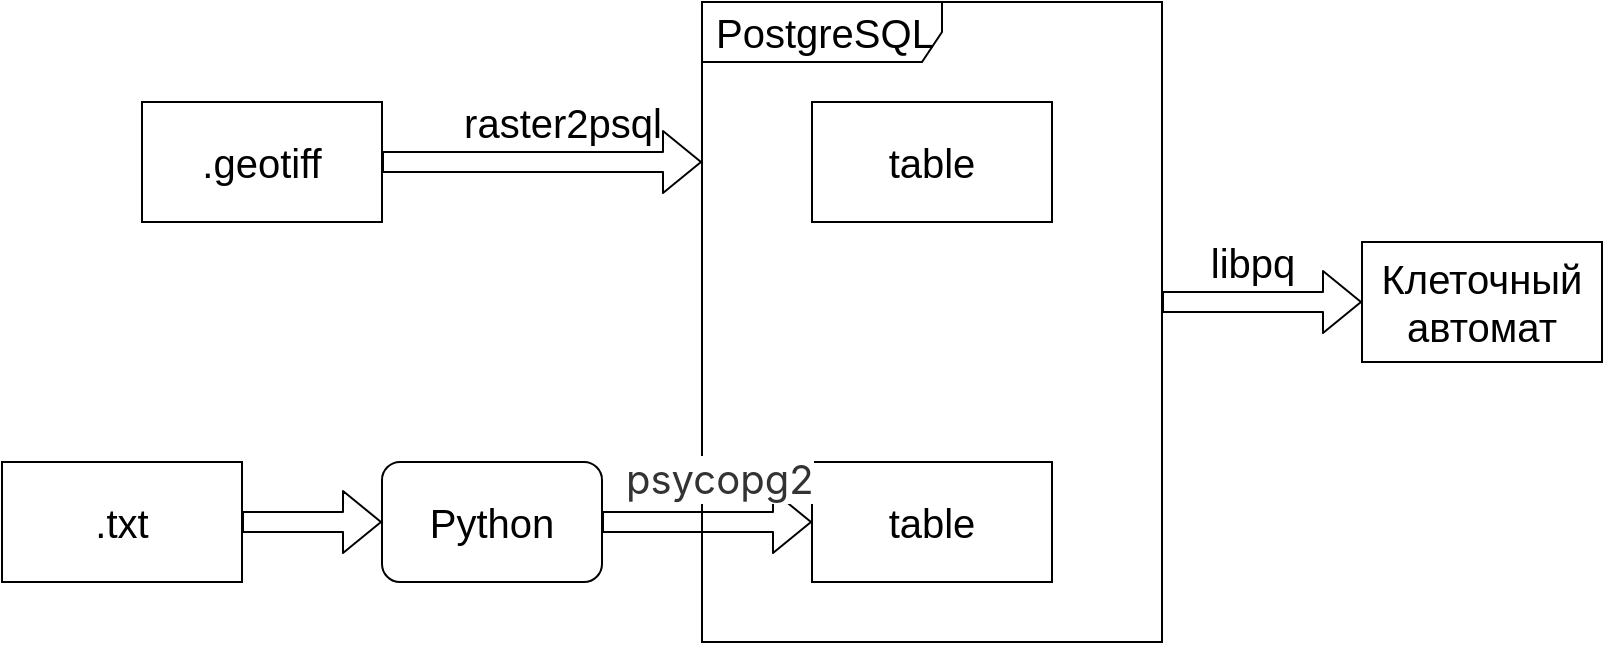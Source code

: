 <mxfile>
    <diagram id="xm5Fj1Iwe6e2KoRoFTwA" name="Page-1">
        <mxGraphModel dx="3102" dy="799" grid="1" gridSize="10" guides="1" tooltips="1" connect="1" arrows="1" fold="1" page="1" pageScale="1" pageWidth="850" pageHeight="1100" math="0" shadow="0">
            <root>
                <mxCell id="0"/>
                <mxCell id="1" parent="0"/>
                <mxCell id="10" value="PostgreSQL" style="shape=umlFrame;whiteSpace=wrap;html=1;width=120;height=30;boundedLbl=1;verticalAlign=middle;align=left;spacingLeft=5;fontSize=20;" parent="1" vertex="1">
                    <mxGeometry x="370" y="250" width="230" height="320" as="geometry"/>
                </mxCell>
                <mxCell id="2" value="&lt;font style=&quot;font-size: 20px;&quot;&gt;.geotiff&lt;/font&gt;" style="rounded=0;whiteSpace=wrap;html=1;" parent="1" vertex="1">
                    <mxGeometry x="90" y="300" width="120" height="60" as="geometry"/>
                </mxCell>
                <mxCell id="3" value="&lt;font style=&quot;font-size: 20px;&quot;&gt;table&lt;/font&gt;" style="rounded=0;whiteSpace=wrap;html=1;" parent="1" vertex="1">
                    <mxGeometry x="425" y="300" width="120" height="60" as="geometry"/>
                </mxCell>
                <mxCell id="4" value="&lt;font style=&quot;font-size: 20px;&quot;&gt;.txt&lt;br&gt;&lt;/font&gt;" style="rounded=0;whiteSpace=wrap;html=1;" parent="1" vertex="1">
                    <mxGeometry x="20" y="480" width="120" height="60" as="geometry"/>
                </mxCell>
                <mxCell id="5" value="" style="shape=flexArrow;endArrow=classic;html=1;fontSize=20;exitX=1;exitY=0.5;exitDx=0;exitDy=0;" parent="1" source="2" edge="1">
                    <mxGeometry width="50" height="50" relative="1" as="geometry">
                        <mxPoint x="570" y="370" as="sourcePoint"/>
                        <mxPoint x="370" y="330" as="targetPoint"/>
                    </mxGeometry>
                </mxCell>
                <mxCell id="6" value="raster2psql" style="text;html=1;align=center;verticalAlign=middle;resizable=0;points=[];autosize=1;strokeColor=none;fillColor=none;fontSize=20;" parent="1" vertex="1">
                    <mxGeometry x="240" y="290" width="120" height="40" as="geometry"/>
                </mxCell>
                <mxCell id="7" value="&lt;font style=&quot;font-size: 20px;&quot;&gt;table&lt;/font&gt;" style="rounded=0;whiteSpace=wrap;html=1;" parent="1" vertex="1">
                    <mxGeometry x="425" y="480" width="120" height="60" as="geometry"/>
                </mxCell>
                <mxCell id="8" value="" style="shape=flexArrow;endArrow=classic;html=1;fontSize=20;entryX=0;entryY=0.5;entryDx=0;entryDy=0;exitX=1;exitY=0.5;exitDx=0;exitDy=0;" parent="1" source="14" target="7" edge="1">
                    <mxGeometry width="50" height="50" relative="1" as="geometry">
                        <mxPoint x="327" y="512" as="sourcePoint"/>
                        <mxPoint x="370" y="510" as="targetPoint"/>
                    </mxGeometry>
                </mxCell>
                <mxCell id="11" value="&lt;font style=&quot;font-size: 20px;&quot;&gt;Клеточный автомат&lt;/font&gt;" style="rounded=0;whiteSpace=wrap;html=1;" parent="1" vertex="1">
                    <mxGeometry x="700" y="370" width="120" height="60" as="geometry"/>
                </mxCell>
                <mxCell id="12" value="" style="shape=flexArrow;endArrow=classic;html=1;fontSize=20;entryX=0;entryY=0.5;entryDx=0;entryDy=0;" parent="1" target="11" edge="1">
                    <mxGeometry width="50" height="50" relative="1" as="geometry">
                        <mxPoint x="600" y="400" as="sourcePoint"/>
                        <mxPoint x="435" y="520" as="targetPoint"/>
                    </mxGeometry>
                </mxCell>
                <mxCell id="13" value="libpq" style="text;html=1;align=center;verticalAlign=middle;resizable=0;points=[];autosize=1;strokeColor=none;fillColor=none;fontSize=20;" parent="1" vertex="1">
                    <mxGeometry x="610" y="360" width="70" height="40" as="geometry"/>
                </mxCell>
                <mxCell id="14" value="&lt;font style=&quot;font-size: 20px;&quot;&gt;Python&lt;/font&gt;" style="rounded=1;whiteSpace=wrap;html=1;" parent="1" vertex="1">
                    <mxGeometry x="210" y="480" width="110" height="60" as="geometry"/>
                </mxCell>
                <mxCell id="15" value="" style="shape=flexArrow;endArrow=classic;html=1;fontSize=20;exitX=1;exitY=0.5;exitDx=0;exitDy=0;entryX=0;entryY=0.5;entryDx=0;entryDy=0;" parent="1" source="4" target="14" edge="1">
                    <mxGeometry width="50" height="50" relative="1" as="geometry">
                        <mxPoint x="180.0" y="510" as="sourcePoint"/>
                        <mxPoint x="220" y="510" as="targetPoint"/>
                    </mxGeometry>
                </mxCell>
                <mxCell id="16" value="&lt;span style=&quot;color: rgb(51, 51, 51); font-family: &amp;quot;YS Text&amp;quot;, -apple-system, BlinkMacSystemFont, Arial, Helvetica, sans-serif; background-color: rgb(255, 255, 255);&quot;&gt;&lt;font style=&quot;font-size: 20px;&quot;&gt;psycopg2&lt;/font&gt;&lt;/span&gt;" style="text;whiteSpace=wrap;html=1;fontSize=20;" parent="1" vertex="1">
                    <mxGeometry x="330" y="470" width="90" height="50" as="geometry"/>
                </mxCell>
            </root>
        </mxGraphModel>
    </diagram>
</mxfile>